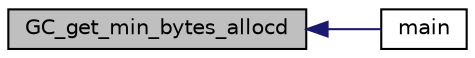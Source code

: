 digraph "GC_get_min_bytes_allocd"
{
  edge [fontname="Helvetica",fontsize="10",labelfontname="Helvetica",labelfontsize="10"];
  node [fontname="Helvetica",fontsize="10",shape=record];
  rankdir="LR";
  Node1820 [label="GC_get_min_bytes_allocd",height=0.2,width=0.4,color="black", fillcolor="grey75", style="filled", fontcolor="black"];
  Node1820 -> Node1821 [dir="back",color="midnightblue",fontsize="10",style="solid",fontname="Helvetica"];
  Node1821 [label="main",height=0.2,width=0.4,color="black", fillcolor="white", style="filled",URL="$d4/d12/3rd_party_2gc_2tests_2test_8c.html#a840291bc02cba5474a4cb46a9b9566fe"];
}
